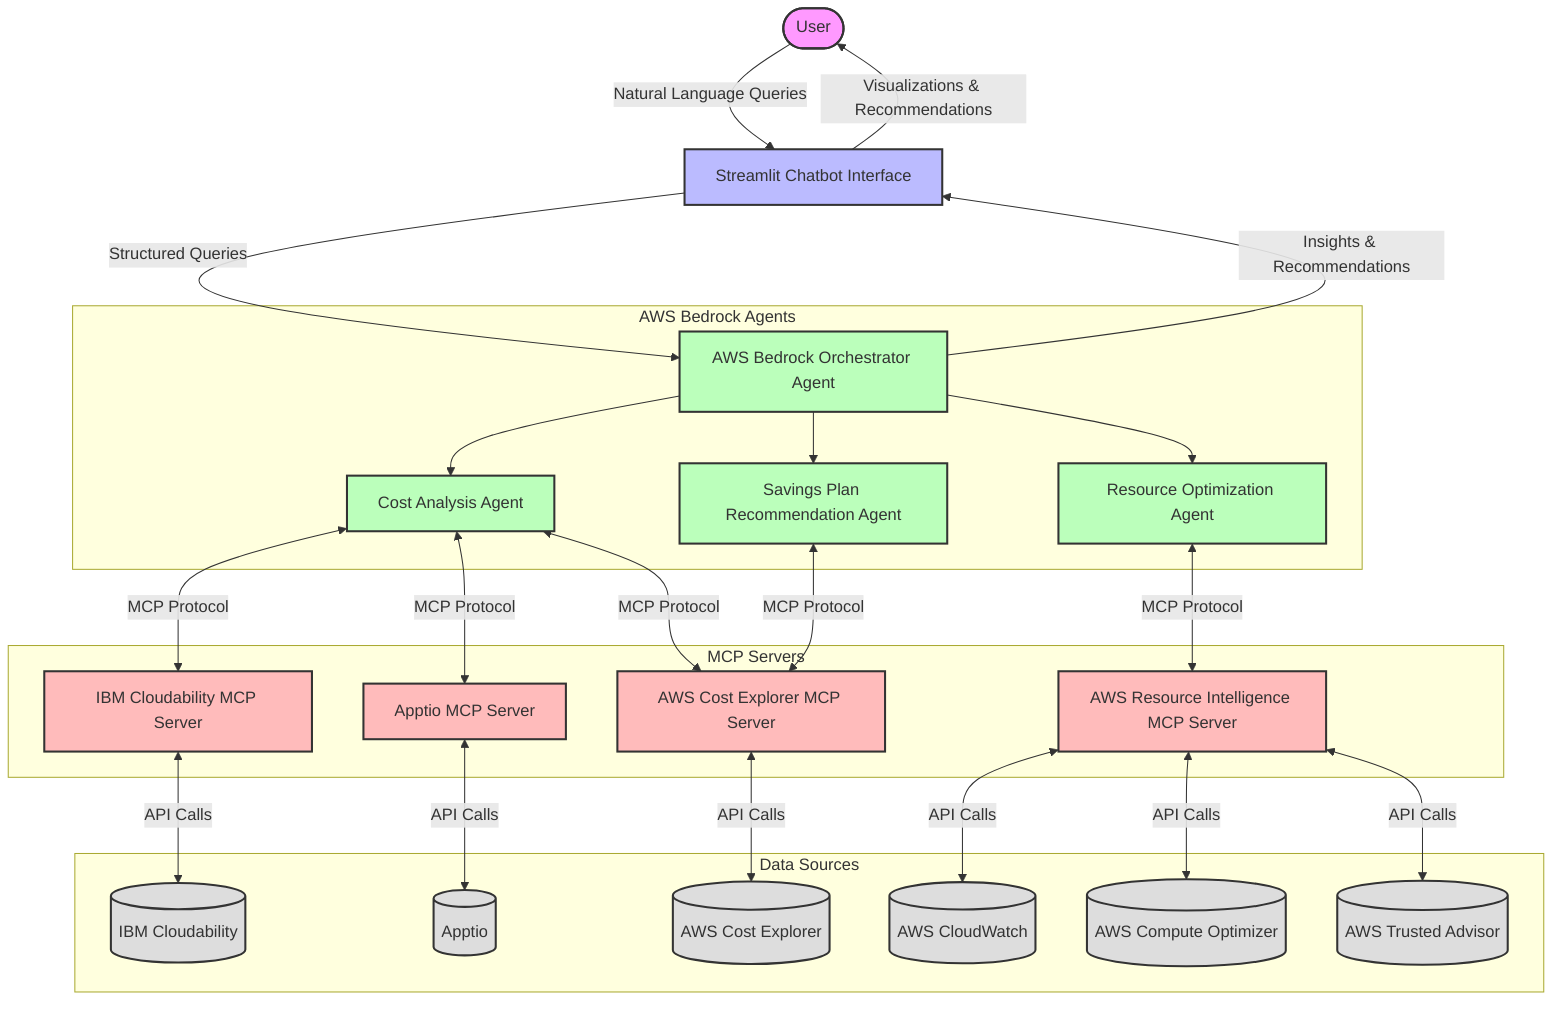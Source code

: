 flowchart TD
    %% Define the main components
    User([User]) --> |"Natural Language Queries"| Chatbot[Streamlit Chatbot Interface]
    Chatbot --> |"Structured Queries"| Orchestrator[AWS Bedrock Orchestrator Agent]
    
    %% Define the AWS Bedrock Agents
    subgraph "AWS Bedrock Agents"
        Orchestrator --> CostAgent[Cost Analysis Agent]
        Orchestrator --> ResourceAgent[Resource Optimization Agent]
        Orchestrator --> SavingsAgent[Savings Plan Recommendation Agent]
    end
    
    %% Define the MCP Servers
    subgraph "MCP Servers"
        CloudabilityMCP[IBM Cloudability MCP Server]
        ApptioMCP[Apptio MCP Server]
        CostExplorerMCP[AWS Cost Explorer MCP Server]
        ResourceMCP[AWS Resource Intelligence MCP Server]
    end
    
    %% Define the Data Sources
    subgraph "Data Sources"
        Cloudability[(IBM Cloudability)]
        Apptio[(Apptio)]
        CostExplorer[(AWS Cost Explorer)]
        CloudWatch[(AWS CloudWatch)]
        ComputeOptimizer[(AWS Compute Optimizer)]
        TrustedAdvisor[(AWS Trusted Advisor)]
    end
    
    %% Connect Agents to MCP Servers
    CostAgent <--> |"MCP Protocol"| CloudabilityMCP
    CostAgent <--> |"MCP Protocol"| ApptioMCP
    CostAgent <--> |"MCP Protocol"| CostExplorerMCP
    ResourceAgent <--> |"MCP Protocol"| ResourceMCP
    SavingsAgent <--> |"MCP Protocol"| CostExplorerMCP
    
    %% Connect MCP Servers to Data Sources
    CloudabilityMCP <--> |"API Calls"| Cloudability
    ApptioMCP <--> |"API Calls"| Apptio
    CostExplorerMCP <--> |"API Calls"| CostExplorer
    ResourceMCP <--> |"API Calls"| CloudWatch
    ResourceMCP <--> |"API Calls"| ComputeOptimizer
    ResourceMCP <--> |"API Calls"| TrustedAdvisor
    
    %% Connect Orchestrator back to Chatbot
    Orchestrator --> |"Insights & Recommendations"| Chatbot
    Chatbot --> |"Visualizations & Recommendations"| User
    
    %% Styling
    classDef user fill:#f9f,stroke:#333,stroke-width:2px
    classDef interface fill:#bbf,stroke:#333,stroke-width:2px
    classDef agent fill:#bfb,stroke:#333,stroke-width:2px
    classDef mcp fill:#fbb,stroke:#333,stroke-width:2px
    classDef datasource fill:#ddd,stroke:#333,stroke-width:2px
    
    class User user
    class Chatbot interface
    class Orchestrator,CostAgent,ResourceAgent,SavingsAgent agent
    class CloudabilityMCP,ApptioMCP,CostExplorerMCP,ResourceMCP mcp
    class Cloudability,Apptio,CostExplorer,CloudWatch,ComputeOptimizer,TrustedAdvisor datasource
